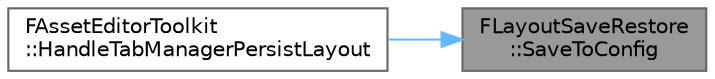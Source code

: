 digraph "FLayoutSaveRestore::SaveToConfig"
{
 // INTERACTIVE_SVG=YES
 // LATEX_PDF_SIZE
  bgcolor="transparent";
  edge [fontname=Helvetica,fontsize=10,labelfontname=Helvetica,labelfontsize=10];
  node [fontname=Helvetica,fontsize=10,shape=box,height=0.2,width=0.4];
  rankdir="RL";
  Node1 [id="Node000001",label="FLayoutSaveRestore\l::SaveToConfig",height=0.2,width=0.4,color="gray40", fillcolor="grey60", style="filled", fontcolor="black",tooltip="Write the layout out into a named config file."];
  Node1 -> Node2 [id="edge1_Node000001_Node000002",dir="back",color="steelblue1",style="solid",tooltip=" "];
  Node2 [id="Node000002",label="FAssetEditorToolkit\l::HandleTabManagerPersistLayout",height=0.2,width=0.4,color="grey40", fillcolor="white", style="filled",URL="$d2/d72/classFAssetEditorToolkit.html#a853c538b0ec05836b302ebc47e6e5b8f",tooltip=" "];
}
